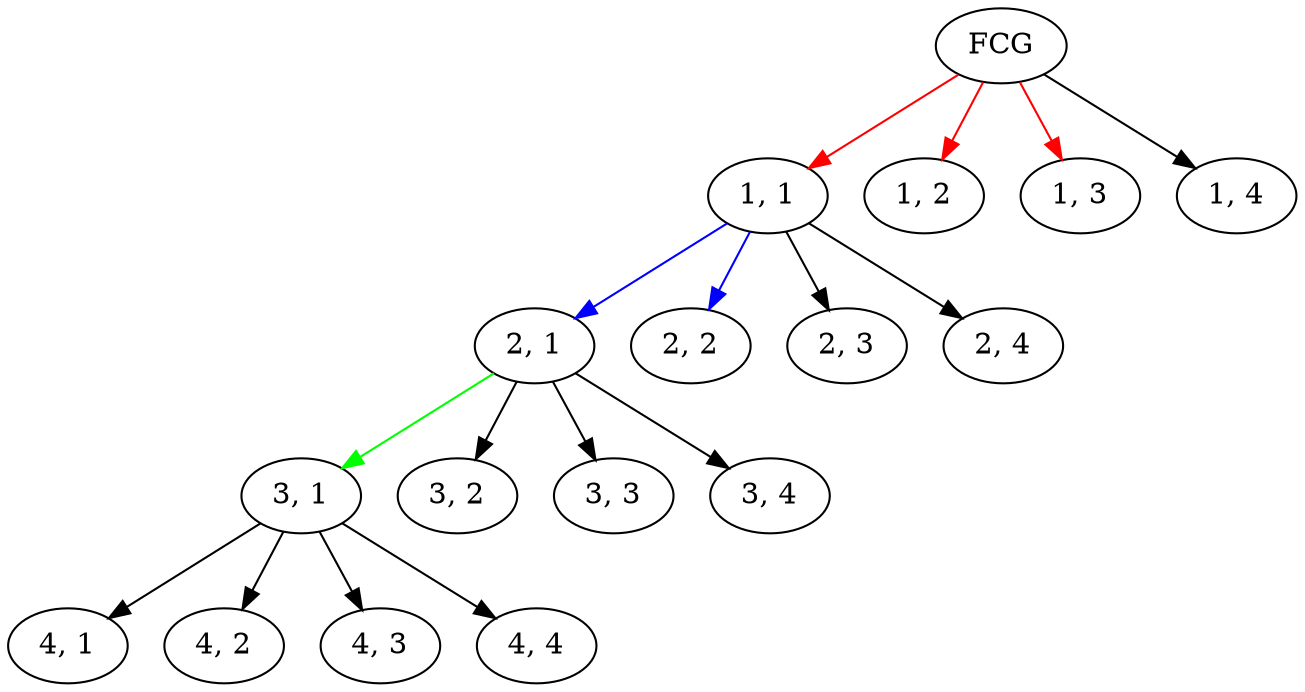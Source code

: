 digraph naive {
	"FCG"
	edge [color=red]
	"FCG" -> "1, 1"
	"FCG" -> "1, 2"
	"FCG" -> "1, 3"
	edge [color=black]
	"FCG" -> "1, 4"

	edge [color=blue]
	"1, 1" -> "2, 1"
	"1, 1" -> "2, 2"
	edge [color=black]
	"1, 1" -> "2, 3"
	"1, 1" -> "2, 4"

	edge [color=green]
	"2, 1" -> "3, 1"
	edge [color=black]
	"2, 1" -> "3, 2"
	"2, 1" -> "3, 3"
	"2, 1" -> "3, 4"

	"3, 1" -> "4, 1"
	"3, 1" -> "4, 2"
	"3, 1" -> "4, 3"
	"3, 1" -> "4, 4"

}